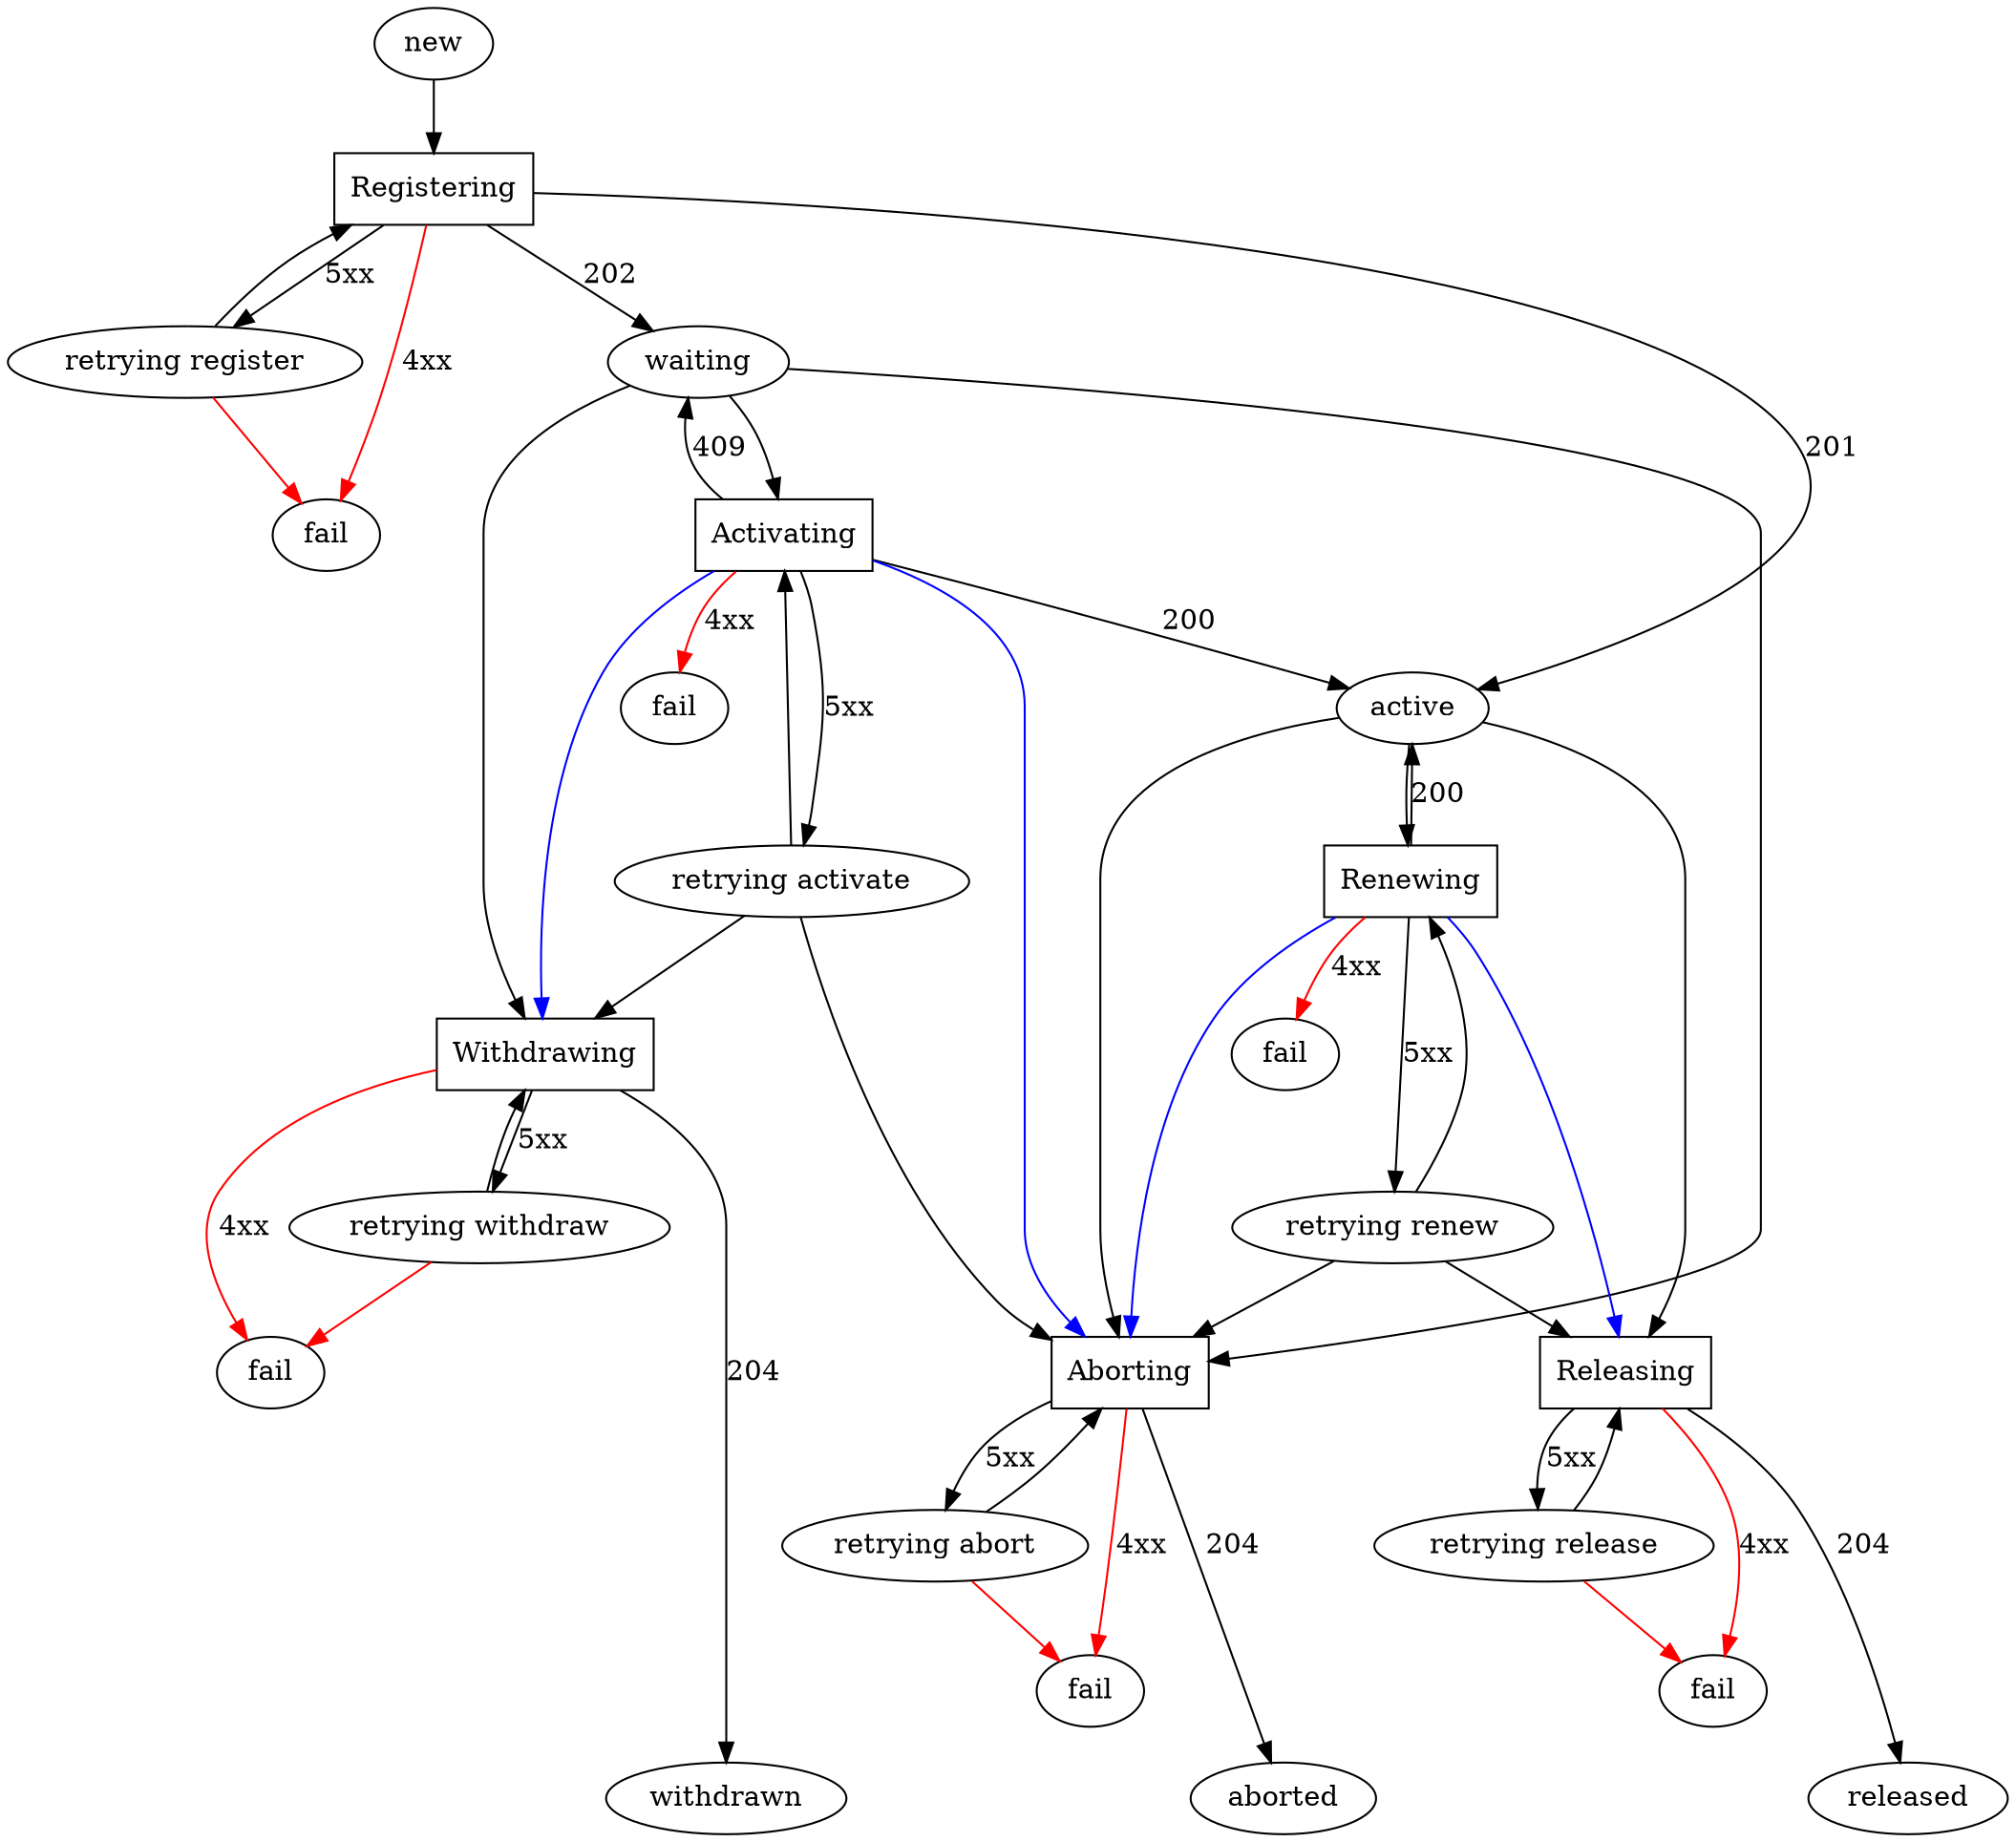 digraph "nessy-daemon-claim-state-machine" {
    node [shape=oval]
    // Start state
    new

    // In progress states
    active
    waiting

    // Final states
    aborted
    released
    withdrawn

    // Failure states
    f_abort    [label="fail"]
    f_activate [label="fail"]
    f_register [label="fail"]
    f_release  [label="fail"]
    f_renew    [label="fail"]
    f_withdraw [label="fail"]

    // Retry states
    r_abort    [label="retrying abort"]
    r_activate [label="retrying activate"]
    r_register [label="retrying register"]
    r_release  [label="retrying release"]
    r_renew    [label="retrying renew"]
    r_withdraw [label="retrying withdraw"]

    // Action states
    node [shape=box]
    a_abort    [label="Aborting"]
    a_activate [label="Activating"]
    a_register [label="Registering"]
    a_release  [label="Releasing"]
    a_renew    [label="Renewing"]
    a_withdraw [label="Withdrawing"]


    // Paths from start node
    new -> a_register [color=black]


    // Paths away from a_register
    a_register -> active     [color=black label="201"]
    a_register -> waiting    [color=black label="202"]

    a_register -> r_register [color=black label="5xx"]
    r_register -> a_register [color=black]

    a_register -> f_register [color=red   label="4xx"]
    r_register -> f_register [color=red]


    // Paths away from active
    active  -> a_renew   [color=black]
    a_renew -> active    [color=black label="200"]
    a_renew -> r_renew   [color=black label="5xx" minlen=2]
    r_renew -> a_renew   [color=black]


    a_renew -> f_renew   [color=red label="4xx"]

    active  -> a_abort   [color=black]
    a_renew -> a_abort   [color=blue]
    r_renew -> a_abort   [color=black]

    a_renew -> a_release [color=blue]
    r_renew -> a_release [color=black]

    active  -> a_release [color=black]


    // Paths away from waiting
    waiting    -> a_activate [color=black]
    a_activate -> waiting    [color=black label="409"]
    a_activate -> r_activate [color=black label="5xx" minlen=2]
    r_activate -> a_activate [color=black]
    a_activate -> active     [color=black label="200"]


    a_activate -> f_activate [color=red   label="4xx"]

    waiting    -> a_withdraw [color=black]
    a_activate -> a_withdraw [color=blue]
    r_activate -> a_withdraw [color=black]

    waiting    -> a_abort    [color=black]
    a_activate -> a_abort    [color=blue]
    r_activate -> a_abort    [color=black]


    // Paths away from a_withdraw
    a_withdraw -> withdrawn  [color=black label="204"]

    a_withdraw -> r_withdraw [color=black label="5xx"]
    r_withdraw -> a_withdraw [color=black]

    a_withdraw -> f_withdraw [color=red   label="4xx"]
    r_withdraw -> f_withdraw [color=red]


    // Paths away from a_release
    a_release -> released  [color=black label="204"]

    a_release -> r_release [color=black label="5xx"]
    r_release -> a_release [color=black]

    a_release -> f_release [color=red   label="4xx"]
    r_release -> f_release [color=red]

    // Paths away from a_abort
    a_abort -> aborted [color=black label="204"]
    a_abort -> r_abort [color=black label="5xx"]

    r_abort -> a_abort [color=black]
    a_abort -> f_abort [color=red   label="4xx"]
    r_abort -> f_abort [color=red]

    // Formatting
    {
        rank=source
        new
    }

    {
        rank=sink
        aborted
        released
        withdrawn
    }
}
